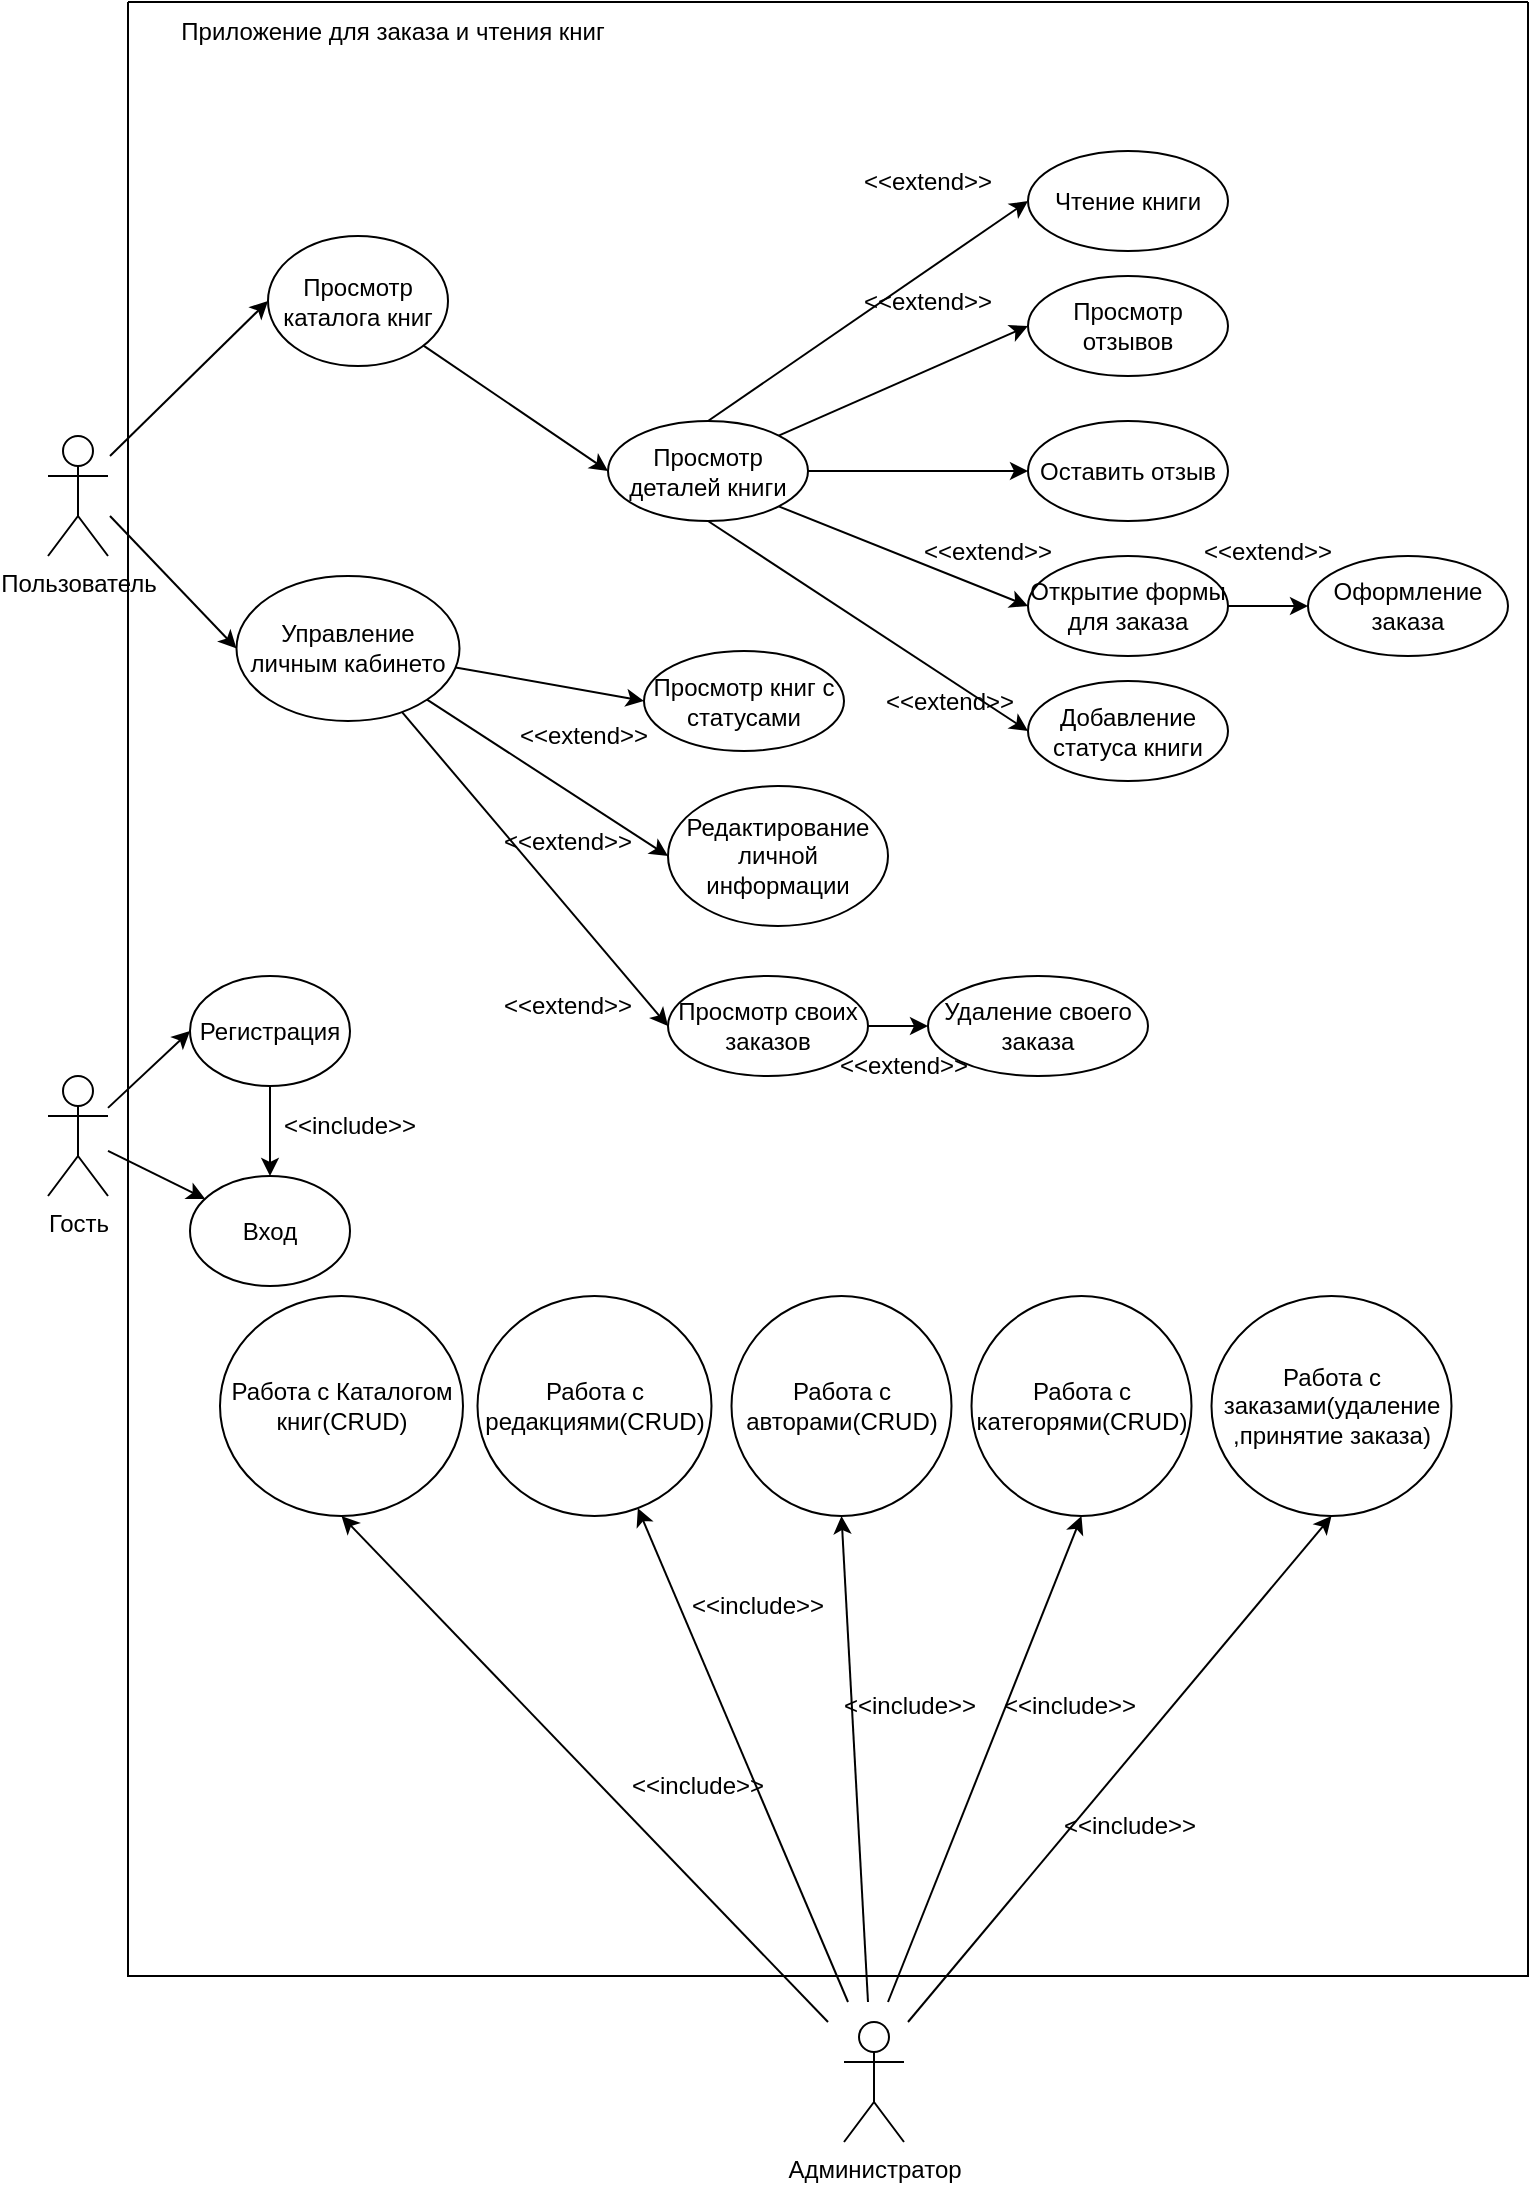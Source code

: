 <mxfile version="22.1.2" type="device">
  <diagram name="Страница 1" id="PuF0mwTqY2xDw7ddjbXU">
    <mxGraphModel dx="2076" dy="1398" grid="1" gridSize="10" guides="1" tooltips="1" connect="1" arrows="1" fold="1" page="1" pageScale="1" pageWidth="827" pageHeight="1169" math="0" shadow="0">
      <root>
        <mxCell id="0" />
        <mxCell id="1" parent="0" />
        <mxCell id="e5axAi2kZS20q32Jqk-q-1" value="Пользователь" style="shape=umlActor;verticalLabelPosition=bottom;verticalAlign=top;html=1;outlineConnect=0;" parent="1" vertex="1">
          <mxGeometry x="50" y="237" width="30" height="60" as="geometry" />
        </mxCell>
        <mxCell id="e5axAi2kZS20q32Jqk-q-4" value="Администратор" style="shape=umlActor;verticalLabelPosition=bottom;verticalAlign=top;html=1;outlineConnect=0;" parent="1" vertex="1">
          <mxGeometry x="448" y="1030" width="30" height="60" as="geometry" />
        </mxCell>
        <mxCell id="e5axAi2kZS20q32Jqk-q-32" style="rounded=0;orthogonalLoop=1;jettySize=auto;html=1;entryX=0;entryY=0.5;entryDx=0;entryDy=0;" parent="1" source="e5axAi2kZS20q32Jqk-q-7" target="e5axAi2kZS20q32Jqk-q-10" edge="1">
          <mxGeometry relative="1" as="geometry">
            <mxPoint x="287" y="169.5" as="targetPoint" />
          </mxGeometry>
        </mxCell>
        <mxCell id="e5axAi2kZS20q32Jqk-q-7" value="Просмотр каталога книг" style="ellipse;whiteSpace=wrap;html=1;" parent="1" vertex="1">
          <mxGeometry x="160" y="137" width="90" height="65" as="geometry" />
        </mxCell>
        <mxCell id="1iICaPZW5gjhFg8yUaEC-13" style="rounded=0;orthogonalLoop=1;jettySize=auto;html=1;exitX=0.5;exitY=0;exitDx=0;exitDy=0;entryX=0;entryY=0.5;entryDx=0;entryDy=0;" parent="1" source="e5axAi2kZS20q32Jqk-q-10" target="e5axAi2kZS20q32Jqk-q-12" edge="1">
          <mxGeometry relative="1" as="geometry" />
        </mxCell>
        <mxCell id="1iICaPZW5gjhFg8yUaEC-14" style="rounded=0;orthogonalLoop=1;jettySize=auto;html=1;exitX=1;exitY=0;exitDx=0;exitDy=0;entryX=0;entryY=0.5;entryDx=0;entryDy=0;" parent="1" source="e5axAi2kZS20q32Jqk-q-10" target="e5axAi2kZS20q32Jqk-q-15" edge="1">
          <mxGeometry relative="1" as="geometry" />
        </mxCell>
        <mxCell id="1iICaPZW5gjhFg8yUaEC-15" style="edgeStyle=orthogonalEdgeStyle;rounded=0;orthogonalLoop=1;jettySize=auto;html=1;entryX=0;entryY=0.5;entryDx=0;entryDy=0;" parent="1" source="e5axAi2kZS20q32Jqk-q-10" target="e5axAi2kZS20q32Jqk-q-14" edge="1">
          <mxGeometry relative="1" as="geometry" />
        </mxCell>
        <mxCell id="1iICaPZW5gjhFg8yUaEC-16" style="rounded=0;orthogonalLoop=1;jettySize=auto;html=1;exitX=1;exitY=1;exitDx=0;exitDy=0;entryX=0;entryY=0.5;entryDx=0;entryDy=0;" parent="1" source="e5axAi2kZS20q32Jqk-q-10" target="e5axAi2kZS20q32Jqk-q-13" edge="1">
          <mxGeometry relative="1" as="geometry" />
        </mxCell>
        <mxCell id="1iICaPZW5gjhFg8yUaEC-17" style="rounded=0;orthogonalLoop=1;jettySize=auto;html=1;exitX=0.5;exitY=1;exitDx=0;exitDy=0;entryX=0;entryY=0.5;entryDx=0;entryDy=0;" parent="1" source="e5axAi2kZS20q32Jqk-q-10" target="e5axAi2kZS20q32Jqk-q-11" edge="1">
          <mxGeometry relative="1" as="geometry" />
        </mxCell>
        <mxCell id="e5axAi2kZS20q32Jqk-q-10" value="Просмотр деталей книги" style="ellipse;whiteSpace=wrap;html=1;" parent="1" vertex="1">
          <mxGeometry x="330" y="229.5" width="100" height="50" as="geometry" />
        </mxCell>
        <mxCell id="e5axAi2kZS20q32Jqk-q-11" value="Добавление статуса книги" style="ellipse;whiteSpace=wrap;html=1;" parent="1" vertex="1">
          <mxGeometry x="540" y="359.5" width="100" height="50" as="geometry" />
        </mxCell>
        <mxCell id="e5axAi2kZS20q32Jqk-q-12" value="Чтение книги" style="ellipse;whiteSpace=wrap;html=1;" parent="1" vertex="1">
          <mxGeometry x="540" y="94.5" width="100" height="50" as="geometry" />
        </mxCell>
        <mxCell id="8ULeJDCMsv6018n3oc65-2" style="edgeStyle=orthogonalEdgeStyle;rounded=0;orthogonalLoop=1;jettySize=auto;html=1;entryX=0;entryY=0.5;entryDx=0;entryDy=0;" parent="1" source="e5axAi2kZS20q32Jqk-q-13" edge="1">
          <mxGeometry relative="1" as="geometry">
            <mxPoint x="680" y="322" as="targetPoint" />
          </mxGeometry>
        </mxCell>
        <mxCell id="e5axAi2kZS20q32Jqk-q-13" value="Открытие формы для заказа" style="ellipse;whiteSpace=wrap;html=1;" parent="1" vertex="1">
          <mxGeometry x="540" y="297" width="100" height="50" as="geometry" />
        </mxCell>
        <mxCell id="e5axAi2kZS20q32Jqk-q-14" value="Оставить отзыв" style="ellipse;whiteSpace=wrap;html=1;" parent="1" vertex="1">
          <mxGeometry x="540" y="229.5" width="100" height="50" as="geometry" />
        </mxCell>
        <mxCell id="e5axAi2kZS20q32Jqk-q-15" value="Просмотр отзывов" style="ellipse;whiteSpace=wrap;html=1;" parent="1" vertex="1">
          <mxGeometry x="540" y="157" width="100" height="50" as="geometry" />
        </mxCell>
        <mxCell id="e5axAi2kZS20q32Jqk-q-16" value="Просмотр книг с статусами" style="ellipse;whiteSpace=wrap;html=1;" parent="1" vertex="1">
          <mxGeometry x="348" y="344.5" width="100" height="50" as="geometry" />
        </mxCell>
        <mxCell id="e5axAi2kZS20q32Jqk-q-18" value="Редактирование личной информации" style="ellipse;whiteSpace=wrap;html=1;" parent="1" vertex="1">
          <mxGeometry x="360" y="412" width="110" height="70" as="geometry" />
        </mxCell>
        <mxCell id="e5axAi2kZS20q32Jqk-q-31" style="edgeStyle=orthogonalEdgeStyle;rounded=0;orthogonalLoop=1;jettySize=auto;html=1;entryX=0;entryY=0.5;entryDx=0;entryDy=0;" parent="1" source="e5axAi2kZS20q32Jqk-q-19" target="e5axAi2kZS20q32Jqk-q-21" edge="1">
          <mxGeometry relative="1" as="geometry" />
        </mxCell>
        <mxCell id="e5axAi2kZS20q32Jqk-q-19" value="Просмотр своих заказов" style="ellipse;whiteSpace=wrap;html=1;" parent="1" vertex="1">
          <mxGeometry x="360" y="507" width="100" height="50" as="geometry" />
        </mxCell>
        <mxCell id="e5axAi2kZS20q32Jqk-q-21" value="Удаление своего заказа" style="ellipse;whiteSpace=wrap;html=1;" parent="1" vertex="1">
          <mxGeometry x="490" y="507" width="110" height="50" as="geometry" />
        </mxCell>
        <mxCell id="e5axAi2kZS20q32Jqk-q-51" style="rounded=0;orthogonalLoop=1;jettySize=auto;html=1;entryX=0.5;entryY=1;entryDx=0;entryDy=0;" parent="1" target="e5axAi2kZS20q32Jqk-q-39" edge="1">
          <mxGeometry relative="1" as="geometry">
            <mxPoint x="440" y="1030" as="sourcePoint" />
          </mxGeometry>
        </mxCell>
        <mxCell id="e5axAi2kZS20q32Jqk-q-52" style="rounded=0;orthogonalLoop=1;jettySize=auto;html=1;" parent="1" target="e5axAi2kZS20q32Jqk-q-41" edge="1">
          <mxGeometry relative="1" as="geometry">
            <mxPoint x="450" y="1020" as="sourcePoint" />
          </mxGeometry>
        </mxCell>
        <mxCell id="e5axAi2kZS20q32Jqk-q-53" style="rounded=0;orthogonalLoop=1;jettySize=auto;html=1;entryX=0.5;entryY=1;entryDx=0;entryDy=0;" parent="1" target="e5axAi2kZS20q32Jqk-q-42" edge="1">
          <mxGeometry relative="1" as="geometry">
            <mxPoint x="460" y="1020" as="sourcePoint" />
          </mxGeometry>
        </mxCell>
        <mxCell id="e5axAi2kZS20q32Jqk-q-54" style="rounded=0;orthogonalLoop=1;jettySize=auto;html=1;entryX=0.5;entryY=1;entryDx=0;entryDy=0;" parent="1" target="e5axAi2kZS20q32Jqk-q-44" edge="1">
          <mxGeometry relative="1" as="geometry">
            <mxPoint x="480" y="1030" as="sourcePoint" />
          </mxGeometry>
        </mxCell>
        <mxCell id="8ULeJDCMsv6018n3oc65-5" style="rounded=0;orthogonalLoop=1;jettySize=auto;html=1;entryX=0.5;entryY=1;entryDx=0;entryDy=0;" parent="1" target="e5axAi2kZS20q32Jqk-q-43" edge="1">
          <mxGeometry relative="1" as="geometry">
            <mxPoint x="470" y="1020" as="sourcePoint" />
          </mxGeometry>
        </mxCell>
        <mxCell id="e5axAi2kZS20q32Jqk-q-39" value="Работа с Каталогом книг(CRUD)" style="ellipse;whiteSpace=wrap;html=1;" parent="1" vertex="1">
          <mxGeometry x="136" y="667" width="121.5" height="110" as="geometry" />
        </mxCell>
        <mxCell id="e5axAi2kZS20q32Jqk-q-41" value="Работа с редакциями(CRUD)" style="ellipse;whiteSpace=wrap;html=1;" parent="1" vertex="1">
          <mxGeometry x="264.75" y="667" width="117" height="110" as="geometry" />
        </mxCell>
        <mxCell id="e5axAi2kZS20q32Jqk-q-42" value="Работа с авторами(CRUD)" style="ellipse;whiteSpace=wrap;html=1;" parent="1" vertex="1">
          <mxGeometry x="391.75" y="667" width="110" height="110" as="geometry" />
        </mxCell>
        <mxCell id="e5axAi2kZS20q32Jqk-q-43" value="Работа с категорями(CRUD)" style="ellipse;whiteSpace=wrap;html=1;" parent="1" vertex="1">
          <mxGeometry x="511.75" y="667" width="110" height="110" as="geometry" />
        </mxCell>
        <mxCell id="e5axAi2kZS20q32Jqk-q-44" value="Работа с заказами(удаление ,принятие заказа)" style="ellipse;whiteSpace=wrap;html=1;" parent="1" vertex="1">
          <mxGeometry x="631.75" y="667" width="120" height="110" as="geometry" />
        </mxCell>
        <mxCell id="e5axAi2kZS20q32Jqk-q-86" value="&amp;lt;&amp;lt;extend&amp;gt;&amp;gt;" style="text;strokeColor=none;align=center;fillColor=none;html=1;verticalAlign=middle;whiteSpace=wrap;rounded=0;" parent="1" vertex="1">
          <mxGeometry x="288" y="372" width="60" height="30" as="geometry" />
        </mxCell>
        <mxCell id="e5axAi2kZS20q32Jqk-q-87" value="&amp;lt;&amp;lt;extend&amp;gt;&amp;gt;" style="text;strokeColor=none;align=center;fillColor=none;html=1;verticalAlign=middle;whiteSpace=wrap;rounded=0;" parent="1" vertex="1">
          <mxGeometry x="280" y="424.5" width="60" height="30" as="geometry" />
        </mxCell>
        <mxCell id="e5axAi2kZS20q32Jqk-q-88" value="&amp;lt;&amp;lt;extend&amp;gt;&amp;gt;" style="text;strokeColor=none;align=center;fillColor=none;html=1;verticalAlign=middle;whiteSpace=wrap;rounded=0;" parent="1" vertex="1">
          <mxGeometry x="280" y="507" width="60" height="30" as="geometry" />
        </mxCell>
        <mxCell id="e5axAi2kZS20q32Jqk-q-89" value="&amp;lt;&amp;lt;extend&amp;gt;&amp;gt;" style="text;strokeColor=none;align=center;fillColor=none;html=1;verticalAlign=middle;whiteSpace=wrap;rounded=0;" parent="1" vertex="1">
          <mxGeometry x="448" y="537" width="60" height="30" as="geometry" />
        </mxCell>
        <mxCell id="e5axAi2kZS20q32Jqk-q-91" value="&amp;lt;&amp;lt;extend&amp;gt;&amp;gt;" style="text;strokeColor=none;align=center;fillColor=none;html=1;verticalAlign=middle;whiteSpace=wrap;rounded=0;" parent="1" vertex="1">
          <mxGeometry x="490" y="279.5" width="60" height="30" as="geometry" />
        </mxCell>
        <mxCell id="e5axAi2kZS20q32Jqk-q-93" value="&amp;lt;&amp;lt;extend&amp;gt;&amp;gt;" style="text;strokeColor=none;align=center;fillColor=none;html=1;verticalAlign=middle;whiteSpace=wrap;rounded=0;" parent="1" vertex="1">
          <mxGeometry x="460" y="154.5" width="60" height="30" as="geometry" />
        </mxCell>
        <mxCell id="e5axAi2kZS20q32Jqk-q-94" value="&amp;lt;&amp;lt;extend&amp;gt;&amp;gt;" style="text;strokeColor=none;align=center;fillColor=none;html=1;verticalAlign=middle;whiteSpace=wrap;rounded=0;" parent="1" vertex="1">
          <mxGeometry x="460" y="94.5" width="60" height="30" as="geometry" />
        </mxCell>
        <mxCell id="8ULeJDCMsv6018n3oc65-1" value="Оформление заказа" style="ellipse;whiteSpace=wrap;html=1;" parent="1" vertex="1">
          <mxGeometry x="680" y="297" width="100" height="50" as="geometry" />
        </mxCell>
        <mxCell id="8ULeJDCMsv6018n3oc65-4" value="&amp;lt;&amp;lt;extend&amp;gt;&amp;gt;" style="text;strokeColor=none;align=center;fillColor=none;html=1;verticalAlign=middle;whiteSpace=wrap;rounded=0;" parent="1" vertex="1">
          <mxGeometry x="630" y="279.5" width="60" height="30" as="geometry" />
        </mxCell>
        <mxCell id="1iICaPZW5gjhFg8yUaEC-4" style="rounded=0;orthogonalLoop=1;jettySize=auto;html=1;entryX=0;entryY=0.5;entryDx=0;entryDy=0;" parent="1" source="1iICaPZW5gjhFg8yUaEC-2" target="1iICaPZW5gjhFg8yUaEC-3" edge="1">
          <mxGeometry relative="1" as="geometry" />
        </mxCell>
        <mxCell id="5XyFJ6C07SmDlPm4Ac0J-3" style="rounded=0;orthogonalLoop=1;jettySize=auto;html=1;" parent="1" source="1iICaPZW5gjhFg8yUaEC-2" target="5XyFJ6C07SmDlPm4Ac0J-1" edge="1">
          <mxGeometry relative="1" as="geometry" />
        </mxCell>
        <mxCell id="1iICaPZW5gjhFg8yUaEC-2" value="Гость&lt;br&gt;" style="shape=umlActor;verticalLabelPosition=bottom;verticalAlign=top;html=1;outlineConnect=0;" parent="1" vertex="1">
          <mxGeometry x="50" y="557" width="30" height="60" as="geometry" />
        </mxCell>
        <mxCell id="1iICaPZW5gjhFg8yUaEC-9" style="rounded=0;orthogonalLoop=1;jettySize=auto;html=1;entryX=0;entryY=0.5;entryDx=0;entryDy=0;" parent="1" source="1iICaPZW5gjhFg8yUaEC-5" target="e5axAi2kZS20q32Jqk-q-16" edge="1">
          <mxGeometry relative="1" as="geometry" />
        </mxCell>
        <mxCell id="1iICaPZW5gjhFg8yUaEC-10" style="rounded=0;orthogonalLoop=1;jettySize=auto;html=1;entryX=0;entryY=0.5;entryDx=0;entryDy=0;" parent="1" source="1iICaPZW5gjhFg8yUaEC-5" target="e5axAi2kZS20q32Jqk-q-18" edge="1">
          <mxGeometry relative="1" as="geometry" />
        </mxCell>
        <mxCell id="1iICaPZW5gjhFg8yUaEC-11" style="rounded=0;orthogonalLoop=1;jettySize=auto;html=1;entryX=0;entryY=0.5;entryDx=0;entryDy=0;" parent="1" source="1iICaPZW5gjhFg8yUaEC-5" target="e5axAi2kZS20q32Jqk-q-19" edge="1">
          <mxGeometry relative="1" as="geometry" />
        </mxCell>
        <mxCell id="1iICaPZW5gjhFg8yUaEC-5" value="Управление личным кабинето" style="ellipse;whiteSpace=wrap;html=1;" parent="1" vertex="1">
          <mxGeometry x="144.25" y="307" width="111.5" height="72.5" as="geometry" />
        </mxCell>
        <mxCell id="1iICaPZW5gjhFg8yUaEC-8" value="" style="endArrow=classic;html=1;rounded=0;entryX=0;entryY=0.5;entryDx=0;entryDy=0;" parent="1" target="1iICaPZW5gjhFg8yUaEC-5" edge="1">
          <mxGeometry width="50" height="50" relative="1" as="geometry">
            <mxPoint x="81" y="277" as="sourcePoint" />
            <mxPoint x="130" y="237" as="targetPoint" />
          </mxGeometry>
        </mxCell>
        <mxCell id="1iICaPZW5gjhFg8yUaEC-12" value="" style="endArrow=classic;html=1;rounded=0;entryX=0;entryY=0.5;entryDx=0;entryDy=0;" parent="1" target="e5axAi2kZS20q32Jqk-q-7" edge="1">
          <mxGeometry width="50" height="50" relative="1" as="geometry">
            <mxPoint x="81" y="247" as="sourcePoint" />
            <mxPoint x="140" y="197" as="targetPoint" />
          </mxGeometry>
        </mxCell>
        <mxCell id="1iICaPZW5gjhFg8yUaEC-19" value="" style="swimlane;startSize=0;" parent="1" vertex="1">
          <mxGeometry x="90" y="20" width="700" height="987" as="geometry" />
        </mxCell>
        <mxCell id="1iICaPZW5gjhFg8yUaEC-20" value="Приложение для заказа и чтения книг" style="text;html=1;align=center;verticalAlign=middle;resizable=0;points=[];autosize=1;strokeColor=none;fillColor=none;" parent="1iICaPZW5gjhFg8yUaEC-19" vertex="1">
          <mxGeometry x="11.75" width="240" height="30" as="geometry" />
        </mxCell>
        <mxCell id="5XyFJ6C07SmDlPm4Ac0J-1" value="Вход" style="ellipse;whiteSpace=wrap;html=1;" parent="1iICaPZW5gjhFg8yUaEC-19" vertex="1">
          <mxGeometry x="31" y="587" width="80" height="55" as="geometry" />
        </mxCell>
        <mxCell id="5XyFJ6C07SmDlPm4Ac0J-2" style="edgeStyle=orthogonalEdgeStyle;rounded=0;orthogonalLoop=1;jettySize=auto;html=1;" parent="1iICaPZW5gjhFg8yUaEC-19" source="1iICaPZW5gjhFg8yUaEC-3" target="5XyFJ6C07SmDlPm4Ac0J-1" edge="1">
          <mxGeometry relative="1" as="geometry" />
        </mxCell>
        <mxCell id="1iICaPZW5gjhFg8yUaEC-3" value="Регистрация" style="ellipse;whiteSpace=wrap;html=1;" parent="1iICaPZW5gjhFg8yUaEC-19" vertex="1">
          <mxGeometry x="31" y="487" width="80" height="55" as="geometry" />
        </mxCell>
        <mxCell id="5XyFJ6C07SmDlPm4Ac0J-4" value="&amp;lt;&amp;lt;include&amp;gt;&amp;gt;" style="text;strokeColor=none;align=center;fillColor=none;html=1;verticalAlign=middle;whiteSpace=wrap;rounded=0;" parent="1iICaPZW5gjhFg8yUaEC-19" vertex="1">
          <mxGeometry x="81" y="547" width="60" height="30" as="geometry" />
        </mxCell>
        <mxCell id="8ULeJDCMsv6018n3oc65-8" value="&amp;lt;&amp;lt;include&amp;gt;&amp;gt;" style="text;strokeColor=none;align=center;fillColor=none;html=1;verticalAlign=middle;whiteSpace=wrap;rounded=0;" parent="1iICaPZW5gjhFg8yUaEC-19" vertex="1">
          <mxGeometry x="285" y="787" width="60" height="30" as="geometry" />
        </mxCell>
        <mxCell id="8ULeJDCMsv6018n3oc65-7" value="&amp;lt;&amp;lt;include&amp;gt;&amp;gt;" style="text;strokeColor=none;align=center;fillColor=none;html=1;verticalAlign=middle;whiteSpace=wrap;rounded=0;" parent="1iICaPZW5gjhFg8yUaEC-19" vertex="1">
          <mxGeometry x="255" y="877" width="60" height="30" as="geometry" />
        </mxCell>
        <mxCell id="8ULeJDCMsv6018n3oc65-9" value="&amp;lt;&amp;lt;include&amp;gt;&amp;gt;" style="text;strokeColor=none;align=center;fillColor=none;html=1;verticalAlign=middle;whiteSpace=wrap;rounded=0;" parent="1iICaPZW5gjhFg8yUaEC-19" vertex="1">
          <mxGeometry x="361" y="837" width="60" height="30" as="geometry" />
        </mxCell>
        <mxCell id="8ULeJDCMsv6018n3oc65-10" value="&amp;lt;&amp;lt;include&amp;gt;&amp;gt;" style="text;strokeColor=none;align=center;fillColor=none;html=1;verticalAlign=middle;whiteSpace=wrap;rounded=0;" parent="1iICaPZW5gjhFg8yUaEC-19" vertex="1">
          <mxGeometry x="441" y="837" width="60" height="30" as="geometry" />
        </mxCell>
        <mxCell id="8ULeJDCMsv6018n3oc65-13" value="&amp;lt;&amp;lt;include&amp;gt;&amp;gt;" style="text;strokeColor=none;align=center;fillColor=none;html=1;verticalAlign=middle;whiteSpace=wrap;rounded=0;" parent="1iICaPZW5gjhFg8yUaEC-19" vertex="1">
          <mxGeometry x="471" y="897" width="60" height="30" as="geometry" />
        </mxCell>
        <mxCell id="e5axAi2kZS20q32Jqk-q-90" value="&amp;lt;&amp;lt;extend&amp;gt;&amp;gt;" style="text;strokeColor=none;align=center;fillColor=none;html=1;verticalAlign=middle;whiteSpace=wrap;rounded=0;" parent="1iICaPZW5gjhFg8yUaEC-19" vertex="1">
          <mxGeometry x="381" y="334.5" width="60" height="30" as="geometry" />
        </mxCell>
      </root>
    </mxGraphModel>
  </diagram>
</mxfile>
